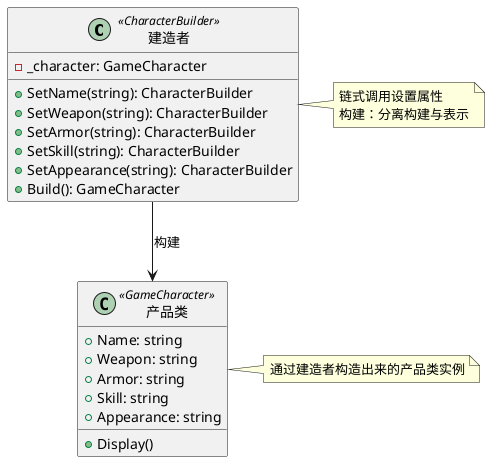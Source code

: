 @startuml

class "建造者" as CharacterBuilder <<CharacterBuilder>>{
  - _character: GameCharacter
  + SetName(string): CharacterBuilder
  + SetWeapon(string): CharacterBuilder
  + SetArmor(string): CharacterBuilder
  + SetSkill(string): CharacterBuilder
  + SetAppearance(string): CharacterBuilder
  + Build(): GameCharacter
}

class "产品类" as GameCharacter <<GameCharacter>>{
  + Name: string
  + Weapon: string
  + Armor: string
  + Skill: string
  + Appearance: string
  + Display()
}

CharacterBuilder --> GameCharacter : 构建

note right of CharacterBuilder
  链式调用设置属性
  构建：分离构建与表示
end note

note right of GameCharacter
  通过建造者构造出来的产品类实例
end note
@enduml